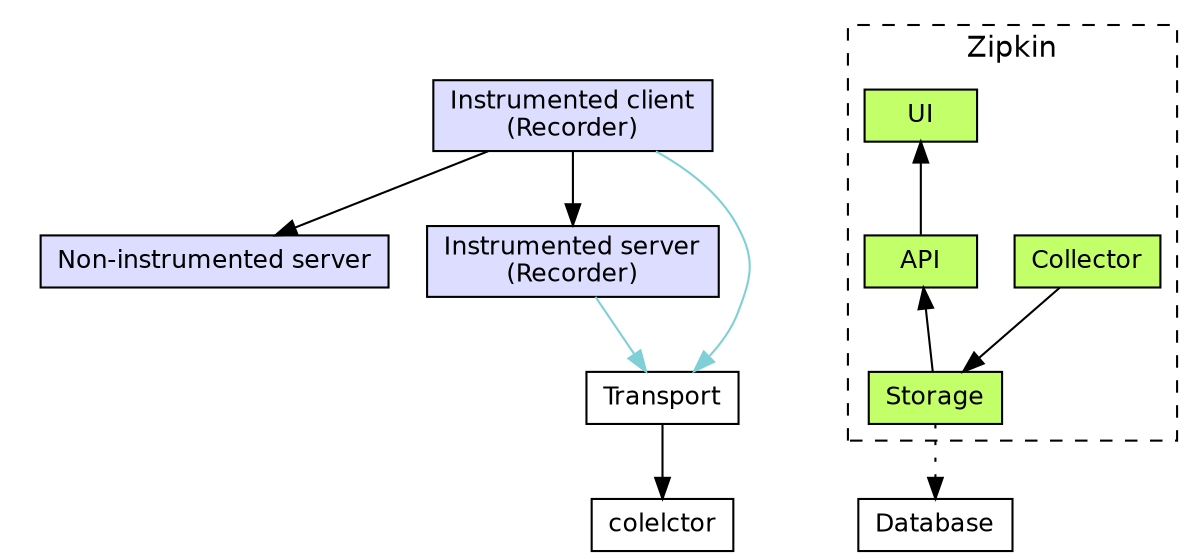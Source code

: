 digraph Architecture {
  node[fontsize=12, height=0.35, fontname=Helvetica, shape=rect];
  fontname=Helvetica;

  subgraph cluster_your_app {
    color=white;
    node[fillcolor="#DDDDFF", style=filled];

    client[label="Instrumented client\n(Recorder)"];
    uninstrumented_server[label="Non-instrumented server"];
    instrumented_server[label="Instrumented server\n(Recorder)"];

    client -> instrumented_server;
    client -> uninstrumented_server;
  }

  transport [label=Transport];
  
  subgraph cluster_zipkin {
    label=Zipkin;
    style=dashed;
    node[fillcolor="#C3FF68", style=filled];

    collector[label=Collector];
    storage[label=Storage];
    api[label=API];
    ui[label=UI];

    collector -> storage;
    
	api -> storage [dir=back];
	ui -> api [dir=back];
  }

  database[label=Database];
  storage -> database [style=dotted];

  instrumented_server -> transport [color="#7ED0D6"];
  client -> transport [color="#7ED0D6"];
  transport -> colelctor;

}
